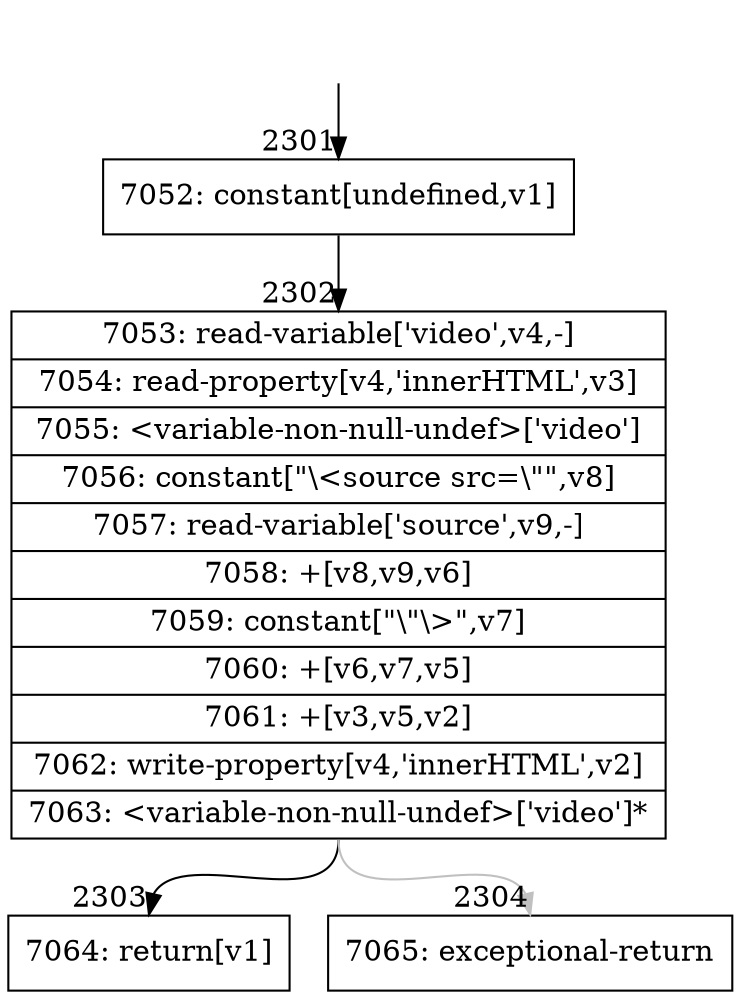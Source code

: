 digraph {
rankdir="TD"
BB_entry144[shape=none,label=""];
BB_entry144 -> BB2301 [tailport=s, headport=n, headlabel="    2301"]
BB2301 [shape=record label="{7052: constant[undefined,v1]}" ] 
BB2301 -> BB2302 [tailport=s, headport=n, headlabel="      2302"]
BB2302 [shape=record label="{7053: read-variable['video',v4,-]|7054: read-property[v4,'innerHTML',v3]|7055: \<variable-non-null-undef\>['video']|7056: constant[\"\\\<source src=\\\"\",v8]|7057: read-variable['source',v9,-]|7058: +[v8,v9,v6]|7059: constant[\"\\\"\\\>\",v7]|7060: +[v6,v7,v5]|7061: +[v3,v5,v2]|7062: write-property[v4,'innerHTML',v2]|7063: \<variable-non-null-undef\>['video']*}" ] 
BB2302 -> BB2303 [tailport=s, headport=n, headlabel="      2303"]
BB2302 -> BB2304 [tailport=s, headport=n, color=gray, headlabel="      2304"]
BB2303 [shape=record label="{7064: return[v1]}" ] 
BB2304 [shape=record label="{7065: exceptional-return}" ] 
//#$~ 2779
}
